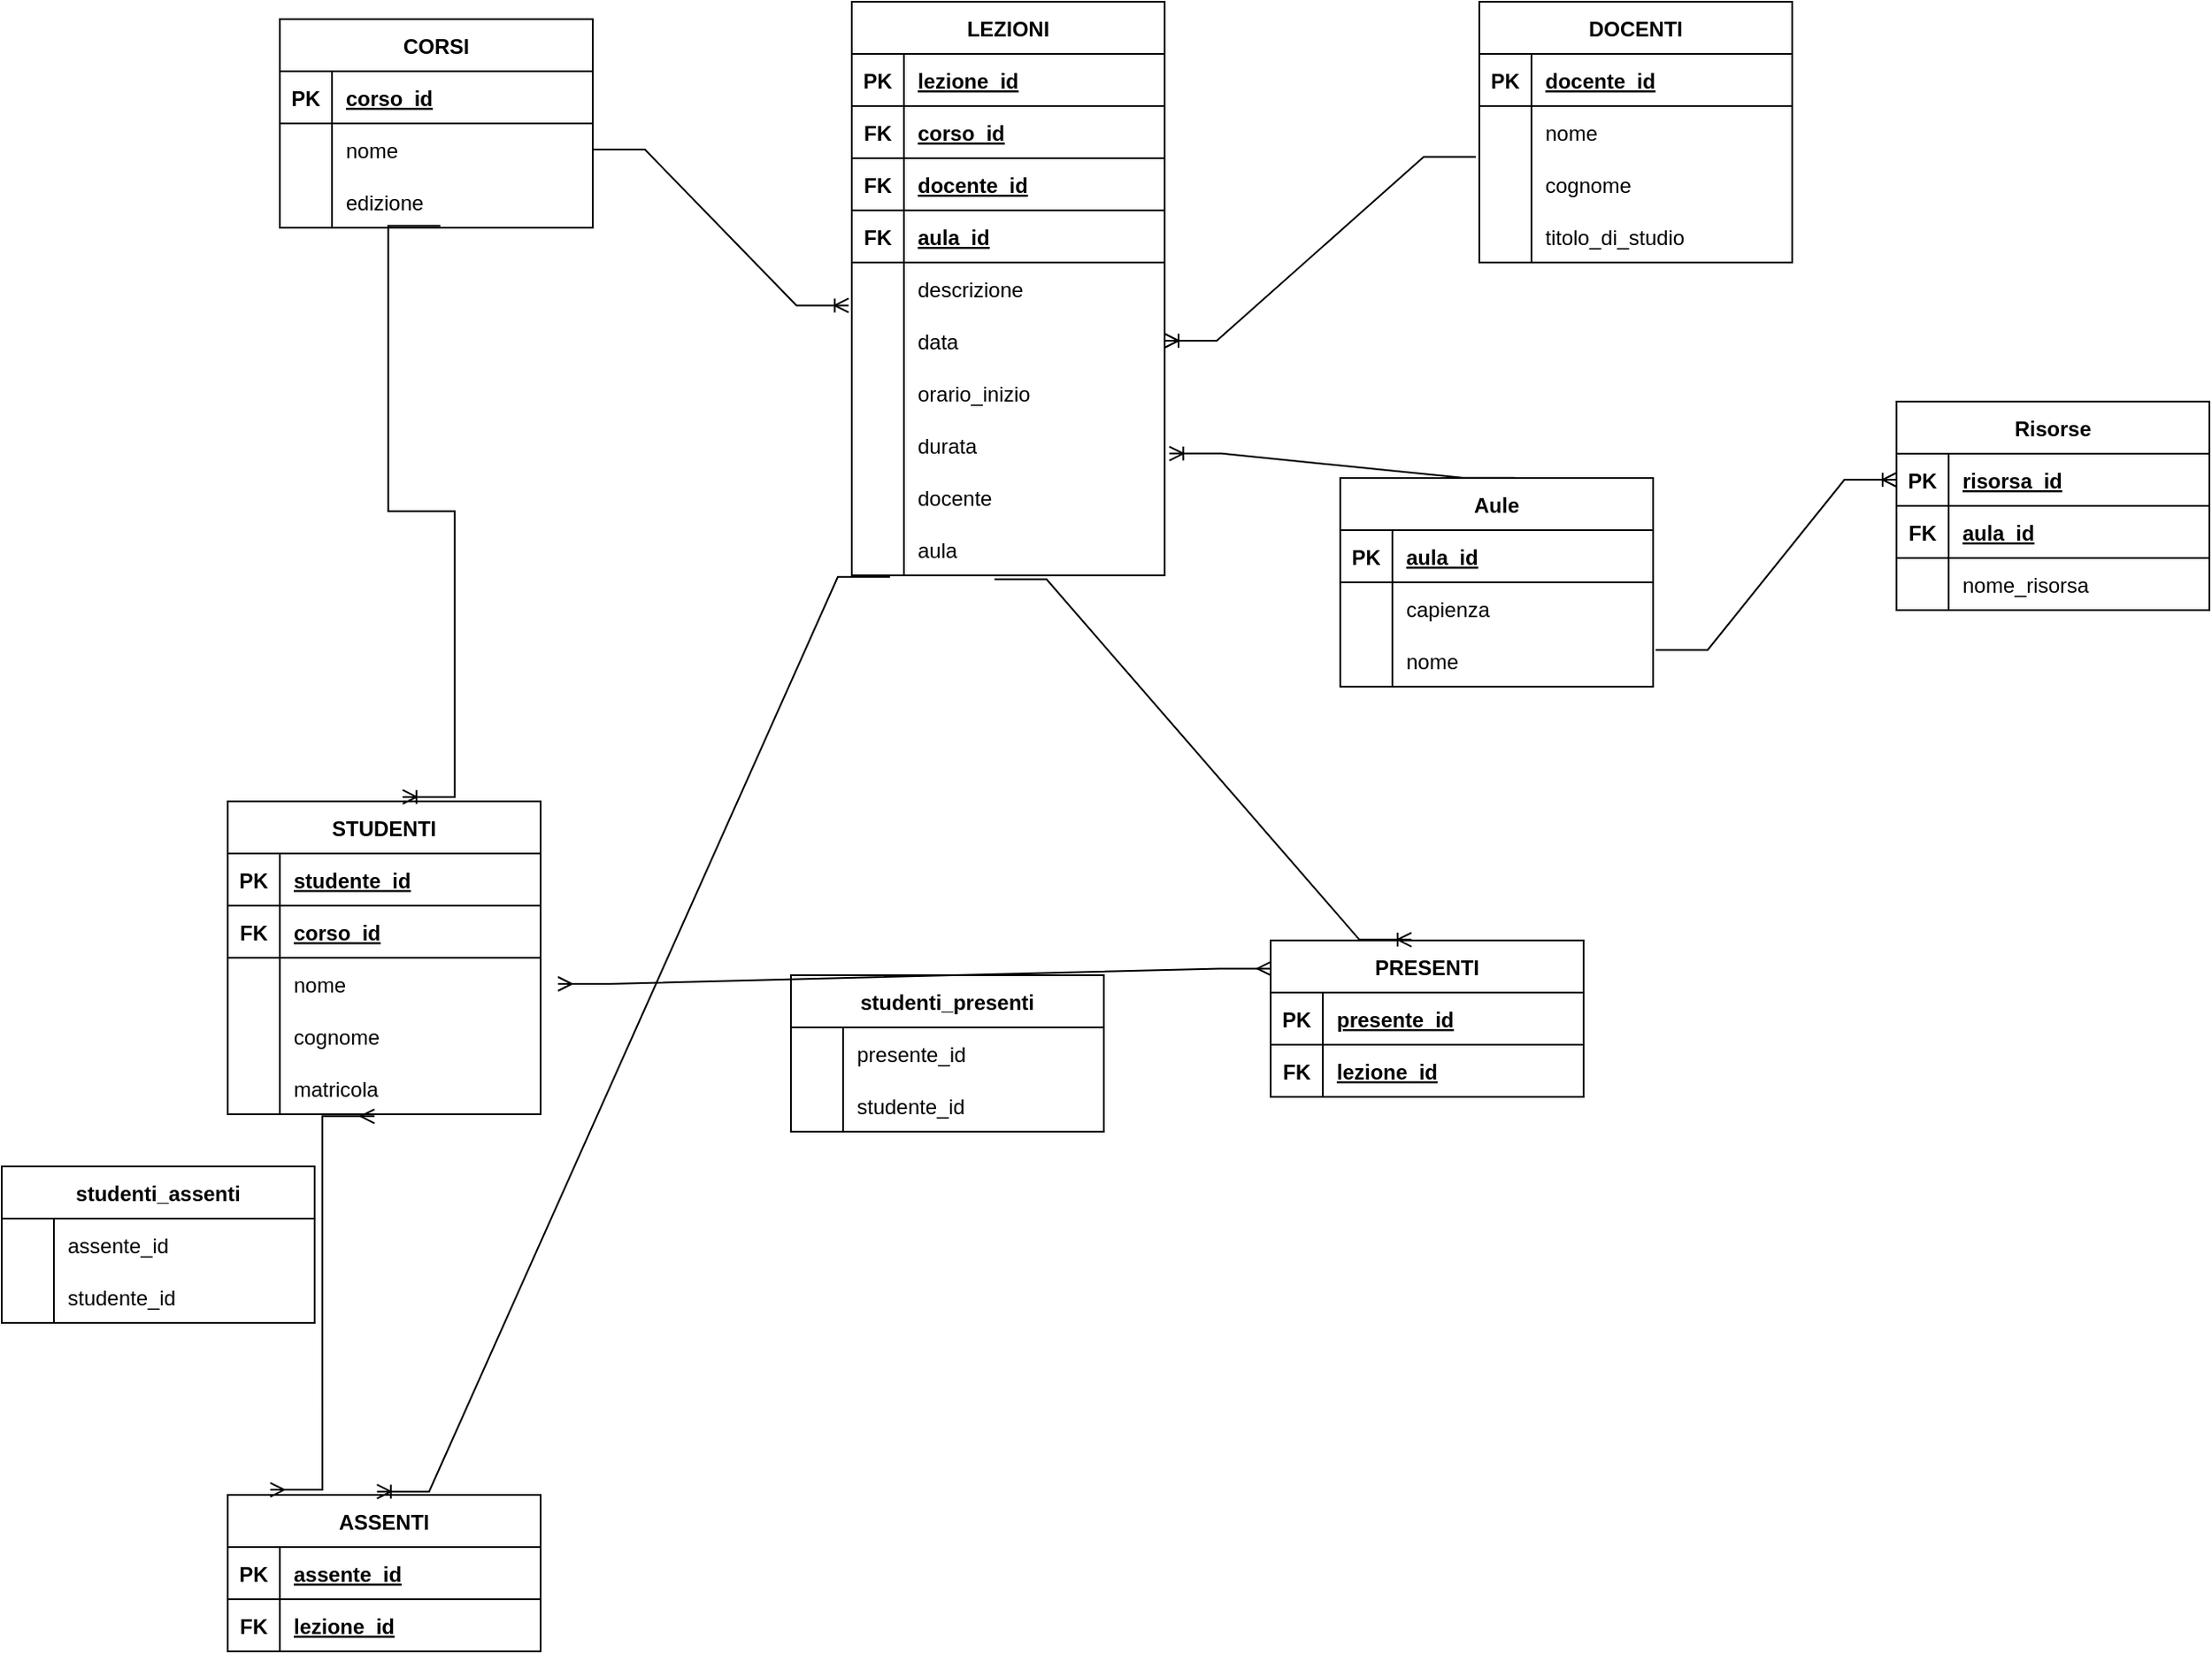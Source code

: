 <mxfile version="20.7.4" type="github">
  <diagram id="xWCImap14LmaZKpVN9xP" name="Pagina-1">
    <mxGraphModel dx="2555" dy="963" grid="1" gridSize="10" guides="1" tooltips="1" connect="1" arrows="1" fold="1" page="1" pageScale="1" pageWidth="827" pageHeight="1169" math="0" shadow="0">
      <root>
        <mxCell id="0" />
        <mxCell id="1" parent="0" />
        <mxCell id="nuRz1jKhI37v4hIPU_r4-1" value="CORSI" style="shape=table;startSize=30;container=1;collapsible=1;childLayout=tableLayout;fixedRows=1;rowLines=0;fontStyle=1;align=center;resizeLast=1;" vertex="1" parent="1">
          <mxGeometry x="30" y="320" width="180" height="120" as="geometry" />
        </mxCell>
        <mxCell id="nuRz1jKhI37v4hIPU_r4-2" value="" style="shape=tableRow;horizontal=0;startSize=0;swimlaneHead=0;swimlaneBody=0;fillColor=none;collapsible=0;dropTarget=0;points=[[0,0.5],[1,0.5]];portConstraint=eastwest;top=0;left=0;right=0;bottom=1;" vertex="1" parent="nuRz1jKhI37v4hIPU_r4-1">
          <mxGeometry y="30" width="180" height="30" as="geometry" />
        </mxCell>
        <mxCell id="nuRz1jKhI37v4hIPU_r4-3" value="PK" style="shape=partialRectangle;connectable=0;fillColor=none;top=0;left=0;bottom=0;right=0;fontStyle=1;overflow=hidden;" vertex="1" parent="nuRz1jKhI37v4hIPU_r4-2">
          <mxGeometry width="30" height="30" as="geometry">
            <mxRectangle width="30" height="30" as="alternateBounds" />
          </mxGeometry>
        </mxCell>
        <mxCell id="nuRz1jKhI37v4hIPU_r4-4" value="corso_id" style="shape=partialRectangle;connectable=0;fillColor=none;top=0;left=0;bottom=0;right=0;align=left;spacingLeft=6;fontStyle=5;overflow=hidden;" vertex="1" parent="nuRz1jKhI37v4hIPU_r4-2">
          <mxGeometry x="30" width="150" height="30" as="geometry">
            <mxRectangle width="150" height="30" as="alternateBounds" />
          </mxGeometry>
        </mxCell>
        <mxCell id="nuRz1jKhI37v4hIPU_r4-5" value="" style="shape=tableRow;horizontal=0;startSize=0;swimlaneHead=0;swimlaneBody=0;fillColor=none;collapsible=0;dropTarget=0;points=[[0,0.5],[1,0.5]];portConstraint=eastwest;top=0;left=0;right=0;bottom=0;" vertex="1" parent="nuRz1jKhI37v4hIPU_r4-1">
          <mxGeometry y="60" width="180" height="30" as="geometry" />
        </mxCell>
        <mxCell id="nuRz1jKhI37v4hIPU_r4-6" value="" style="shape=partialRectangle;connectable=0;fillColor=none;top=0;left=0;bottom=0;right=0;editable=1;overflow=hidden;" vertex="1" parent="nuRz1jKhI37v4hIPU_r4-5">
          <mxGeometry width="30" height="30" as="geometry">
            <mxRectangle width="30" height="30" as="alternateBounds" />
          </mxGeometry>
        </mxCell>
        <mxCell id="nuRz1jKhI37v4hIPU_r4-7" value="nome" style="shape=partialRectangle;connectable=0;fillColor=none;top=0;left=0;bottom=0;right=0;align=left;spacingLeft=6;overflow=hidden;" vertex="1" parent="nuRz1jKhI37v4hIPU_r4-5">
          <mxGeometry x="30" width="150" height="30" as="geometry">
            <mxRectangle width="150" height="30" as="alternateBounds" />
          </mxGeometry>
        </mxCell>
        <mxCell id="nuRz1jKhI37v4hIPU_r4-8" value="" style="shape=tableRow;horizontal=0;startSize=0;swimlaneHead=0;swimlaneBody=0;fillColor=none;collapsible=0;dropTarget=0;points=[[0,0.5],[1,0.5]];portConstraint=eastwest;top=0;left=0;right=0;bottom=0;" vertex="1" parent="nuRz1jKhI37v4hIPU_r4-1">
          <mxGeometry y="90" width="180" height="30" as="geometry" />
        </mxCell>
        <mxCell id="nuRz1jKhI37v4hIPU_r4-9" value="" style="shape=partialRectangle;connectable=0;fillColor=none;top=0;left=0;bottom=0;right=0;editable=1;overflow=hidden;" vertex="1" parent="nuRz1jKhI37v4hIPU_r4-8">
          <mxGeometry width="30" height="30" as="geometry">
            <mxRectangle width="30" height="30" as="alternateBounds" />
          </mxGeometry>
        </mxCell>
        <mxCell id="nuRz1jKhI37v4hIPU_r4-10" value="edizione" style="shape=partialRectangle;connectable=0;fillColor=none;top=0;left=0;bottom=0;right=0;align=left;spacingLeft=6;overflow=hidden;" vertex="1" parent="nuRz1jKhI37v4hIPU_r4-8">
          <mxGeometry x="30" width="150" height="30" as="geometry">
            <mxRectangle width="150" height="30" as="alternateBounds" />
          </mxGeometry>
        </mxCell>
        <mxCell id="nuRz1jKhI37v4hIPU_r4-14" value="LEZIONI" style="shape=table;startSize=30;container=1;collapsible=1;childLayout=tableLayout;fixedRows=1;rowLines=0;fontStyle=1;align=center;resizeLast=1;" vertex="1" parent="1">
          <mxGeometry x="359" y="310" width="180" height="330" as="geometry" />
        </mxCell>
        <mxCell id="nuRz1jKhI37v4hIPU_r4-15" value="" style="shape=tableRow;horizontal=0;startSize=0;swimlaneHead=0;swimlaneBody=0;fillColor=none;collapsible=0;dropTarget=0;points=[[0,0.5],[1,0.5]];portConstraint=eastwest;top=0;left=0;right=0;bottom=1;" vertex="1" parent="nuRz1jKhI37v4hIPU_r4-14">
          <mxGeometry y="30" width="180" height="30" as="geometry" />
        </mxCell>
        <mxCell id="nuRz1jKhI37v4hIPU_r4-16" value="PK" style="shape=partialRectangle;connectable=0;fillColor=none;top=0;left=0;bottom=0;right=0;fontStyle=1;overflow=hidden;" vertex="1" parent="nuRz1jKhI37v4hIPU_r4-15">
          <mxGeometry width="30" height="30" as="geometry">
            <mxRectangle width="30" height="30" as="alternateBounds" />
          </mxGeometry>
        </mxCell>
        <mxCell id="nuRz1jKhI37v4hIPU_r4-17" value="lezione_id" style="shape=partialRectangle;connectable=0;fillColor=none;top=0;left=0;bottom=0;right=0;align=left;spacingLeft=6;fontStyle=5;overflow=hidden;" vertex="1" parent="nuRz1jKhI37v4hIPU_r4-15">
          <mxGeometry x="30" width="150" height="30" as="geometry">
            <mxRectangle width="150" height="30" as="alternateBounds" />
          </mxGeometry>
        </mxCell>
        <mxCell id="nuRz1jKhI37v4hIPU_r4-50" value="" style="shape=tableRow;horizontal=0;startSize=0;swimlaneHead=0;swimlaneBody=0;fillColor=none;collapsible=0;dropTarget=0;points=[[0,0.5],[1,0.5]];portConstraint=eastwest;top=0;left=0;right=0;bottom=1;" vertex="1" parent="nuRz1jKhI37v4hIPU_r4-14">
          <mxGeometry y="60" width="180" height="30" as="geometry" />
        </mxCell>
        <mxCell id="nuRz1jKhI37v4hIPU_r4-51" value="FK" style="shape=partialRectangle;connectable=0;fillColor=none;top=0;left=0;bottom=0;right=0;fontStyle=1;overflow=hidden;" vertex="1" parent="nuRz1jKhI37v4hIPU_r4-50">
          <mxGeometry width="30" height="30" as="geometry">
            <mxRectangle width="30" height="30" as="alternateBounds" />
          </mxGeometry>
        </mxCell>
        <mxCell id="nuRz1jKhI37v4hIPU_r4-52" value="corso_id" style="shape=partialRectangle;connectable=0;fillColor=none;top=0;left=0;bottom=0;right=0;align=left;spacingLeft=6;fontStyle=5;overflow=hidden;" vertex="1" parent="nuRz1jKhI37v4hIPU_r4-50">
          <mxGeometry x="30" width="150" height="30" as="geometry">
            <mxRectangle width="150" height="30" as="alternateBounds" />
          </mxGeometry>
        </mxCell>
        <mxCell id="nuRz1jKhI37v4hIPU_r4-71" value="" style="shape=tableRow;horizontal=0;startSize=0;swimlaneHead=0;swimlaneBody=0;fillColor=none;collapsible=0;dropTarget=0;points=[[0,0.5],[1,0.5]];portConstraint=eastwest;top=0;left=0;right=0;bottom=1;" vertex="1" parent="nuRz1jKhI37v4hIPU_r4-14">
          <mxGeometry y="90" width="180" height="30" as="geometry" />
        </mxCell>
        <mxCell id="nuRz1jKhI37v4hIPU_r4-72" value="FK" style="shape=partialRectangle;connectable=0;fillColor=none;top=0;left=0;bottom=0;right=0;fontStyle=1;overflow=hidden;" vertex="1" parent="nuRz1jKhI37v4hIPU_r4-71">
          <mxGeometry width="30" height="30" as="geometry">
            <mxRectangle width="30" height="30" as="alternateBounds" />
          </mxGeometry>
        </mxCell>
        <mxCell id="nuRz1jKhI37v4hIPU_r4-73" value="docente_id" style="shape=partialRectangle;connectable=0;fillColor=none;top=0;left=0;bottom=0;right=0;align=left;spacingLeft=6;fontStyle=5;overflow=hidden;" vertex="1" parent="nuRz1jKhI37v4hIPU_r4-71">
          <mxGeometry x="30" width="150" height="30" as="geometry">
            <mxRectangle width="150" height="30" as="alternateBounds" />
          </mxGeometry>
        </mxCell>
        <mxCell id="nuRz1jKhI37v4hIPU_r4-104" value="" style="shape=tableRow;horizontal=0;startSize=0;swimlaneHead=0;swimlaneBody=0;fillColor=none;collapsible=0;dropTarget=0;points=[[0,0.5],[1,0.5]];portConstraint=eastwest;top=0;left=0;right=0;bottom=1;" vertex="1" parent="nuRz1jKhI37v4hIPU_r4-14">
          <mxGeometry y="120" width="180" height="30" as="geometry" />
        </mxCell>
        <mxCell id="nuRz1jKhI37v4hIPU_r4-105" value="FK" style="shape=partialRectangle;connectable=0;fillColor=none;top=0;left=0;bottom=0;right=0;fontStyle=1;overflow=hidden;" vertex="1" parent="nuRz1jKhI37v4hIPU_r4-104">
          <mxGeometry width="30" height="30" as="geometry">
            <mxRectangle width="30" height="30" as="alternateBounds" />
          </mxGeometry>
        </mxCell>
        <mxCell id="nuRz1jKhI37v4hIPU_r4-106" value="aula_id" style="shape=partialRectangle;connectable=0;fillColor=none;top=0;left=0;bottom=0;right=0;align=left;spacingLeft=6;fontStyle=5;overflow=hidden;" vertex="1" parent="nuRz1jKhI37v4hIPU_r4-104">
          <mxGeometry x="30" width="150" height="30" as="geometry">
            <mxRectangle width="150" height="30" as="alternateBounds" />
          </mxGeometry>
        </mxCell>
        <mxCell id="nuRz1jKhI37v4hIPU_r4-18" value="" style="shape=tableRow;horizontal=0;startSize=0;swimlaneHead=0;swimlaneBody=0;fillColor=none;collapsible=0;dropTarget=0;points=[[0,0.5],[1,0.5]];portConstraint=eastwest;top=0;left=0;right=0;bottom=0;" vertex="1" parent="nuRz1jKhI37v4hIPU_r4-14">
          <mxGeometry y="150" width="180" height="30" as="geometry" />
        </mxCell>
        <mxCell id="nuRz1jKhI37v4hIPU_r4-19" value="" style="shape=partialRectangle;connectable=0;fillColor=none;top=0;left=0;bottom=0;right=0;editable=1;overflow=hidden;" vertex="1" parent="nuRz1jKhI37v4hIPU_r4-18">
          <mxGeometry width="30" height="30" as="geometry">
            <mxRectangle width="30" height="30" as="alternateBounds" />
          </mxGeometry>
        </mxCell>
        <mxCell id="nuRz1jKhI37v4hIPU_r4-20" value="descrizione" style="shape=partialRectangle;connectable=0;fillColor=none;top=0;left=0;bottom=0;right=0;align=left;spacingLeft=6;overflow=hidden;" vertex="1" parent="nuRz1jKhI37v4hIPU_r4-18">
          <mxGeometry x="30" width="150" height="30" as="geometry">
            <mxRectangle width="150" height="30" as="alternateBounds" />
          </mxGeometry>
        </mxCell>
        <mxCell id="nuRz1jKhI37v4hIPU_r4-21" value="" style="shape=tableRow;horizontal=0;startSize=0;swimlaneHead=0;swimlaneBody=0;fillColor=none;collapsible=0;dropTarget=0;points=[[0,0.5],[1,0.5]];portConstraint=eastwest;top=0;left=0;right=0;bottom=0;" vertex="1" parent="nuRz1jKhI37v4hIPU_r4-14">
          <mxGeometry y="180" width="180" height="30" as="geometry" />
        </mxCell>
        <mxCell id="nuRz1jKhI37v4hIPU_r4-22" value="" style="shape=partialRectangle;connectable=0;fillColor=none;top=0;left=0;bottom=0;right=0;editable=1;overflow=hidden;" vertex="1" parent="nuRz1jKhI37v4hIPU_r4-21">
          <mxGeometry width="30" height="30" as="geometry">
            <mxRectangle width="30" height="30" as="alternateBounds" />
          </mxGeometry>
        </mxCell>
        <mxCell id="nuRz1jKhI37v4hIPU_r4-23" value="data" style="shape=partialRectangle;connectable=0;fillColor=none;top=0;left=0;bottom=0;right=0;align=left;spacingLeft=6;overflow=hidden;" vertex="1" parent="nuRz1jKhI37v4hIPU_r4-21">
          <mxGeometry x="30" width="150" height="30" as="geometry">
            <mxRectangle width="150" height="30" as="alternateBounds" />
          </mxGeometry>
        </mxCell>
        <mxCell id="nuRz1jKhI37v4hIPU_r4-24" value="" style="shape=tableRow;horizontal=0;startSize=0;swimlaneHead=0;swimlaneBody=0;fillColor=none;collapsible=0;dropTarget=0;points=[[0,0.5],[1,0.5]];portConstraint=eastwest;top=0;left=0;right=0;bottom=0;" vertex="1" parent="nuRz1jKhI37v4hIPU_r4-14">
          <mxGeometry y="210" width="180" height="30" as="geometry" />
        </mxCell>
        <mxCell id="nuRz1jKhI37v4hIPU_r4-25" value="" style="shape=partialRectangle;connectable=0;fillColor=none;top=0;left=0;bottom=0;right=0;editable=1;overflow=hidden;" vertex="1" parent="nuRz1jKhI37v4hIPU_r4-24">
          <mxGeometry width="30" height="30" as="geometry">
            <mxRectangle width="30" height="30" as="alternateBounds" />
          </mxGeometry>
        </mxCell>
        <mxCell id="nuRz1jKhI37v4hIPU_r4-26" value="orario_inizio" style="shape=partialRectangle;connectable=0;fillColor=none;top=0;left=0;bottom=0;right=0;align=left;spacingLeft=6;overflow=hidden;" vertex="1" parent="nuRz1jKhI37v4hIPU_r4-24">
          <mxGeometry x="30" width="150" height="30" as="geometry">
            <mxRectangle width="150" height="30" as="alternateBounds" />
          </mxGeometry>
        </mxCell>
        <mxCell id="nuRz1jKhI37v4hIPU_r4-27" value="" style="shape=tableRow;horizontal=0;startSize=0;swimlaneHead=0;swimlaneBody=0;fillColor=none;collapsible=0;dropTarget=0;points=[[0,0.5],[1,0.5]];portConstraint=eastwest;top=0;left=0;right=0;bottom=0;" vertex="1" parent="nuRz1jKhI37v4hIPU_r4-14">
          <mxGeometry y="240" width="180" height="30" as="geometry" />
        </mxCell>
        <mxCell id="nuRz1jKhI37v4hIPU_r4-28" value="" style="shape=partialRectangle;connectable=0;fillColor=none;top=0;left=0;bottom=0;right=0;editable=1;overflow=hidden;" vertex="1" parent="nuRz1jKhI37v4hIPU_r4-27">
          <mxGeometry width="30" height="30" as="geometry">
            <mxRectangle width="30" height="30" as="alternateBounds" />
          </mxGeometry>
        </mxCell>
        <mxCell id="nuRz1jKhI37v4hIPU_r4-29" value="durata" style="shape=partialRectangle;connectable=0;fillColor=none;top=0;left=0;bottom=0;right=0;align=left;spacingLeft=6;overflow=hidden;" vertex="1" parent="nuRz1jKhI37v4hIPU_r4-27">
          <mxGeometry x="30" width="150" height="30" as="geometry">
            <mxRectangle width="150" height="30" as="alternateBounds" />
          </mxGeometry>
        </mxCell>
        <mxCell id="nuRz1jKhI37v4hIPU_r4-30" value="" style="shape=tableRow;horizontal=0;startSize=0;swimlaneHead=0;swimlaneBody=0;fillColor=none;collapsible=0;dropTarget=0;points=[[0,0.5],[1,0.5]];portConstraint=eastwest;top=0;left=0;right=0;bottom=0;" vertex="1" parent="nuRz1jKhI37v4hIPU_r4-14">
          <mxGeometry y="270" width="180" height="30" as="geometry" />
        </mxCell>
        <mxCell id="nuRz1jKhI37v4hIPU_r4-31" value="" style="shape=partialRectangle;connectable=0;fillColor=none;top=0;left=0;bottom=0;right=0;editable=1;overflow=hidden;" vertex="1" parent="nuRz1jKhI37v4hIPU_r4-30">
          <mxGeometry width="30" height="30" as="geometry">
            <mxRectangle width="30" height="30" as="alternateBounds" />
          </mxGeometry>
        </mxCell>
        <mxCell id="nuRz1jKhI37v4hIPU_r4-32" value="docente " style="shape=partialRectangle;connectable=0;fillColor=none;top=0;left=0;bottom=0;right=0;align=left;spacingLeft=6;overflow=hidden;" vertex="1" parent="nuRz1jKhI37v4hIPU_r4-30">
          <mxGeometry x="30" width="150" height="30" as="geometry">
            <mxRectangle width="150" height="30" as="alternateBounds" />
          </mxGeometry>
        </mxCell>
        <mxCell id="nuRz1jKhI37v4hIPU_r4-33" value="" style="shape=tableRow;horizontal=0;startSize=0;swimlaneHead=0;swimlaneBody=0;fillColor=none;collapsible=0;dropTarget=0;points=[[0,0.5],[1,0.5]];portConstraint=eastwest;top=0;left=0;right=0;bottom=0;" vertex="1" parent="nuRz1jKhI37v4hIPU_r4-14">
          <mxGeometry y="300" width="180" height="30" as="geometry" />
        </mxCell>
        <mxCell id="nuRz1jKhI37v4hIPU_r4-34" value="" style="shape=partialRectangle;connectable=0;fillColor=none;top=0;left=0;bottom=0;right=0;editable=1;overflow=hidden;" vertex="1" parent="nuRz1jKhI37v4hIPU_r4-33">
          <mxGeometry width="30" height="30" as="geometry">
            <mxRectangle width="30" height="30" as="alternateBounds" />
          </mxGeometry>
        </mxCell>
        <mxCell id="nuRz1jKhI37v4hIPU_r4-35" value="aula" style="shape=partialRectangle;connectable=0;fillColor=none;top=0;left=0;bottom=0;right=0;align=left;spacingLeft=6;overflow=hidden;" vertex="1" parent="nuRz1jKhI37v4hIPU_r4-33">
          <mxGeometry x="30" width="150" height="30" as="geometry">
            <mxRectangle width="150" height="30" as="alternateBounds" />
          </mxGeometry>
        </mxCell>
        <mxCell id="nuRz1jKhI37v4hIPU_r4-36" value="" style="edgeStyle=entityRelationEdgeStyle;fontSize=12;html=1;endArrow=ERoneToMany;rounded=0;exitX=1;exitY=0.5;exitDx=0;exitDy=0;entryX=-0.01;entryY=0.824;entryDx=0;entryDy=0;entryPerimeter=0;" edge="1" parent="1" source="nuRz1jKhI37v4hIPU_r4-5" target="nuRz1jKhI37v4hIPU_r4-18">
          <mxGeometry width="100" height="100" relative="1" as="geometry">
            <mxPoint x="230" y="550" as="sourcePoint" />
            <mxPoint x="330" y="450" as="targetPoint" />
          </mxGeometry>
        </mxCell>
        <mxCell id="nuRz1jKhI37v4hIPU_r4-37" value="DOCENTI" style="shape=table;startSize=30;container=1;collapsible=1;childLayout=tableLayout;fixedRows=1;rowLines=0;fontStyle=1;align=center;resizeLast=1;" vertex="1" parent="1">
          <mxGeometry x="720" y="310" width="180" height="150" as="geometry" />
        </mxCell>
        <mxCell id="nuRz1jKhI37v4hIPU_r4-38" value="" style="shape=tableRow;horizontal=0;startSize=0;swimlaneHead=0;swimlaneBody=0;fillColor=none;collapsible=0;dropTarget=0;points=[[0,0.5],[1,0.5]];portConstraint=eastwest;top=0;left=0;right=0;bottom=1;" vertex="1" parent="nuRz1jKhI37v4hIPU_r4-37">
          <mxGeometry y="30" width="180" height="30" as="geometry" />
        </mxCell>
        <mxCell id="nuRz1jKhI37v4hIPU_r4-39" value="PK" style="shape=partialRectangle;connectable=0;fillColor=none;top=0;left=0;bottom=0;right=0;fontStyle=1;overflow=hidden;" vertex="1" parent="nuRz1jKhI37v4hIPU_r4-38">
          <mxGeometry width="30" height="30" as="geometry">
            <mxRectangle width="30" height="30" as="alternateBounds" />
          </mxGeometry>
        </mxCell>
        <mxCell id="nuRz1jKhI37v4hIPU_r4-40" value="docente_id" style="shape=partialRectangle;connectable=0;fillColor=none;top=0;left=0;bottom=0;right=0;align=left;spacingLeft=6;fontStyle=5;overflow=hidden;" vertex="1" parent="nuRz1jKhI37v4hIPU_r4-38">
          <mxGeometry x="30" width="150" height="30" as="geometry">
            <mxRectangle width="150" height="30" as="alternateBounds" />
          </mxGeometry>
        </mxCell>
        <mxCell id="nuRz1jKhI37v4hIPU_r4-41" value="" style="shape=tableRow;horizontal=0;startSize=0;swimlaneHead=0;swimlaneBody=0;fillColor=none;collapsible=0;dropTarget=0;points=[[0,0.5],[1,0.5]];portConstraint=eastwest;top=0;left=0;right=0;bottom=0;" vertex="1" parent="nuRz1jKhI37v4hIPU_r4-37">
          <mxGeometry y="60" width="180" height="30" as="geometry" />
        </mxCell>
        <mxCell id="nuRz1jKhI37v4hIPU_r4-42" value="" style="shape=partialRectangle;connectable=0;fillColor=none;top=0;left=0;bottom=0;right=0;editable=1;overflow=hidden;" vertex="1" parent="nuRz1jKhI37v4hIPU_r4-41">
          <mxGeometry width="30" height="30" as="geometry">
            <mxRectangle width="30" height="30" as="alternateBounds" />
          </mxGeometry>
        </mxCell>
        <mxCell id="nuRz1jKhI37v4hIPU_r4-43" value="nome" style="shape=partialRectangle;connectable=0;fillColor=none;top=0;left=0;bottom=0;right=0;align=left;spacingLeft=6;overflow=hidden;" vertex="1" parent="nuRz1jKhI37v4hIPU_r4-41">
          <mxGeometry x="30" width="150" height="30" as="geometry">
            <mxRectangle width="150" height="30" as="alternateBounds" />
          </mxGeometry>
        </mxCell>
        <mxCell id="nuRz1jKhI37v4hIPU_r4-44" value="" style="shape=tableRow;horizontal=0;startSize=0;swimlaneHead=0;swimlaneBody=0;fillColor=none;collapsible=0;dropTarget=0;points=[[0,0.5],[1,0.5]];portConstraint=eastwest;top=0;left=0;right=0;bottom=0;" vertex="1" parent="nuRz1jKhI37v4hIPU_r4-37">
          <mxGeometry y="90" width="180" height="30" as="geometry" />
        </mxCell>
        <mxCell id="nuRz1jKhI37v4hIPU_r4-45" value="" style="shape=partialRectangle;connectable=0;fillColor=none;top=0;left=0;bottom=0;right=0;editable=1;overflow=hidden;" vertex="1" parent="nuRz1jKhI37v4hIPU_r4-44">
          <mxGeometry width="30" height="30" as="geometry">
            <mxRectangle width="30" height="30" as="alternateBounds" />
          </mxGeometry>
        </mxCell>
        <mxCell id="nuRz1jKhI37v4hIPU_r4-46" value="cognome" style="shape=partialRectangle;connectable=0;fillColor=none;top=0;left=0;bottom=0;right=0;align=left;spacingLeft=6;overflow=hidden;" vertex="1" parent="nuRz1jKhI37v4hIPU_r4-44">
          <mxGeometry x="30" width="150" height="30" as="geometry">
            <mxRectangle width="150" height="30" as="alternateBounds" />
          </mxGeometry>
        </mxCell>
        <mxCell id="nuRz1jKhI37v4hIPU_r4-47" value="" style="shape=tableRow;horizontal=0;startSize=0;swimlaneHead=0;swimlaneBody=0;fillColor=none;collapsible=0;dropTarget=0;points=[[0,0.5],[1,0.5]];portConstraint=eastwest;top=0;left=0;right=0;bottom=0;" vertex="1" parent="nuRz1jKhI37v4hIPU_r4-37">
          <mxGeometry y="120" width="180" height="30" as="geometry" />
        </mxCell>
        <mxCell id="nuRz1jKhI37v4hIPU_r4-48" value="" style="shape=partialRectangle;connectable=0;fillColor=none;top=0;left=0;bottom=0;right=0;editable=1;overflow=hidden;" vertex="1" parent="nuRz1jKhI37v4hIPU_r4-47">
          <mxGeometry width="30" height="30" as="geometry">
            <mxRectangle width="30" height="30" as="alternateBounds" />
          </mxGeometry>
        </mxCell>
        <mxCell id="nuRz1jKhI37v4hIPU_r4-49" value="titolo_di_studio" style="shape=partialRectangle;connectable=0;fillColor=none;top=0;left=0;bottom=0;right=0;align=left;spacingLeft=6;overflow=hidden;" vertex="1" parent="nuRz1jKhI37v4hIPU_r4-47">
          <mxGeometry x="30" width="150" height="30" as="geometry">
            <mxRectangle width="150" height="30" as="alternateBounds" />
          </mxGeometry>
        </mxCell>
        <mxCell id="nuRz1jKhI37v4hIPU_r4-57" value="" style="edgeStyle=entityRelationEdgeStyle;fontSize=12;html=1;endArrow=ERoneToMany;rounded=0;exitX=-0.011;exitY=0.974;exitDx=0;exitDy=0;exitPerimeter=0;" edge="1" parent="1" source="nuRz1jKhI37v4hIPU_r4-41" target="nuRz1jKhI37v4hIPU_r4-21">
          <mxGeometry width="100" height="100" relative="1" as="geometry">
            <mxPoint x="690" y="580" as="sourcePoint" />
            <mxPoint x="670" y="390" as="targetPoint" />
          </mxGeometry>
        </mxCell>
        <mxCell id="nuRz1jKhI37v4hIPU_r4-58" value="Aule" style="shape=table;startSize=30;container=1;collapsible=1;childLayout=tableLayout;fixedRows=1;rowLines=0;fontStyle=1;align=center;resizeLast=1;" vertex="1" parent="1">
          <mxGeometry x="640" y="584" width="180" height="120" as="geometry" />
        </mxCell>
        <mxCell id="nuRz1jKhI37v4hIPU_r4-59" value="" style="shape=tableRow;horizontal=0;startSize=0;swimlaneHead=0;swimlaneBody=0;fillColor=none;collapsible=0;dropTarget=0;points=[[0,0.5],[1,0.5]];portConstraint=eastwest;top=0;left=0;right=0;bottom=1;" vertex="1" parent="nuRz1jKhI37v4hIPU_r4-58">
          <mxGeometry y="30" width="180" height="30" as="geometry" />
        </mxCell>
        <mxCell id="nuRz1jKhI37v4hIPU_r4-60" value="PK" style="shape=partialRectangle;connectable=0;fillColor=none;top=0;left=0;bottom=0;right=0;fontStyle=1;overflow=hidden;" vertex="1" parent="nuRz1jKhI37v4hIPU_r4-59">
          <mxGeometry width="30" height="30" as="geometry">
            <mxRectangle width="30" height="30" as="alternateBounds" />
          </mxGeometry>
        </mxCell>
        <mxCell id="nuRz1jKhI37v4hIPU_r4-61" value="aula_id" style="shape=partialRectangle;connectable=0;fillColor=none;top=0;left=0;bottom=0;right=0;align=left;spacingLeft=6;fontStyle=5;overflow=hidden;" vertex="1" parent="nuRz1jKhI37v4hIPU_r4-59">
          <mxGeometry x="30" width="150" height="30" as="geometry">
            <mxRectangle width="150" height="30" as="alternateBounds" />
          </mxGeometry>
        </mxCell>
        <mxCell id="nuRz1jKhI37v4hIPU_r4-62" value="" style="shape=tableRow;horizontal=0;startSize=0;swimlaneHead=0;swimlaneBody=0;fillColor=none;collapsible=0;dropTarget=0;points=[[0,0.5],[1,0.5]];portConstraint=eastwest;top=0;left=0;right=0;bottom=0;" vertex="1" parent="nuRz1jKhI37v4hIPU_r4-58">
          <mxGeometry y="60" width="180" height="30" as="geometry" />
        </mxCell>
        <mxCell id="nuRz1jKhI37v4hIPU_r4-63" value="" style="shape=partialRectangle;connectable=0;fillColor=none;top=0;left=0;bottom=0;right=0;editable=1;overflow=hidden;" vertex="1" parent="nuRz1jKhI37v4hIPU_r4-62">
          <mxGeometry width="30" height="30" as="geometry">
            <mxRectangle width="30" height="30" as="alternateBounds" />
          </mxGeometry>
        </mxCell>
        <mxCell id="nuRz1jKhI37v4hIPU_r4-64" value="capienza" style="shape=partialRectangle;connectable=0;fillColor=none;top=0;left=0;bottom=0;right=0;align=left;spacingLeft=6;overflow=hidden;" vertex="1" parent="nuRz1jKhI37v4hIPU_r4-62">
          <mxGeometry x="30" width="150" height="30" as="geometry">
            <mxRectangle width="150" height="30" as="alternateBounds" />
          </mxGeometry>
        </mxCell>
        <mxCell id="nuRz1jKhI37v4hIPU_r4-65" value="" style="shape=tableRow;horizontal=0;startSize=0;swimlaneHead=0;swimlaneBody=0;fillColor=none;collapsible=0;dropTarget=0;points=[[0,0.5],[1,0.5]];portConstraint=eastwest;top=0;left=0;right=0;bottom=0;" vertex="1" parent="nuRz1jKhI37v4hIPU_r4-58">
          <mxGeometry y="90" width="180" height="30" as="geometry" />
        </mxCell>
        <mxCell id="nuRz1jKhI37v4hIPU_r4-66" value="" style="shape=partialRectangle;connectable=0;fillColor=none;top=0;left=0;bottom=0;right=0;editable=1;overflow=hidden;" vertex="1" parent="nuRz1jKhI37v4hIPU_r4-65">
          <mxGeometry width="30" height="30" as="geometry">
            <mxRectangle width="30" height="30" as="alternateBounds" />
          </mxGeometry>
        </mxCell>
        <mxCell id="nuRz1jKhI37v4hIPU_r4-67" value="nome" style="shape=partialRectangle;connectable=0;fillColor=none;top=0;left=0;bottom=0;right=0;align=left;spacingLeft=6;overflow=hidden;" vertex="1" parent="nuRz1jKhI37v4hIPU_r4-65">
          <mxGeometry x="30" width="150" height="30" as="geometry">
            <mxRectangle width="150" height="30" as="alternateBounds" />
          </mxGeometry>
        </mxCell>
        <mxCell id="nuRz1jKhI37v4hIPU_r4-74" value="Risorse" style="shape=table;startSize=30;container=1;collapsible=1;childLayout=tableLayout;fixedRows=1;rowLines=0;fontStyle=1;align=center;resizeLast=1;" vertex="1" parent="1">
          <mxGeometry x="960" y="540" width="180" height="120" as="geometry" />
        </mxCell>
        <mxCell id="nuRz1jKhI37v4hIPU_r4-75" value="" style="shape=tableRow;horizontal=0;startSize=0;swimlaneHead=0;swimlaneBody=0;fillColor=none;collapsible=0;dropTarget=0;points=[[0,0.5],[1,0.5]];portConstraint=eastwest;top=0;left=0;right=0;bottom=1;" vertex="1" parent="nuRz1jKhI37v4hIPU_r4-74">
          <mxGeometry y="30" width="180" height="30" as="geometry" />
        </mxCell>
        <mxCell id="nuRz1jKhI37v4hIPU_r4-76" value="PK" style="shape=partialRectangle;connectable=0;fillColor=none;top=0;left=0;bottom=0;right=0;fontStyle=1;overflow=hidden;" vertex="1" parent="nuRz1jKhI37v4hIPU_r4-75">
          <mxGeometry width="30" height="30" as="geometry">
            <mxRectangle width="30" height="30" as="alternateBounds" />
          </mxGeometry>
        </mxCell>
        <mxCell id="nuRz1jKhI37v4hIPU_r4-77" value="risorsa_id" style="shape=partialRectangle;connectable=0;fillColor=none;top=0;left=0;bottom=0;right=0;align=left;spacingLeft=6;fontStyle=5;overflow=hidden;" vertex="1" parent="nuRz1jKhI37v4hIPU_r4-75">
          <mxGeometry x="30" width="150" height="30" as="geometry">
            <mxRectangle width="150" height="30" as="alternateBounds" />
          </mxGeometry>
        </mxCell>
        <mxCell id="nuRz1jKhI37v4hIPU_r4-107" value="" style="shape=tableRow;horizontal=0;startSize=0;swimlaneHead=0;swimlaneBody=0;fillColor=none;collapsible=0;dropTarget=0;points=[[0,0.5],[1,0.5]];portConstraint=eastwest;top=0;left=0;right=0;bottom=1;" vertex="1" parent="nuRz1jKhI37v4hIPU_r4-74">
          <mxGeometry y="60" width="180" height="30" as="geometry" />
        </mxCell>
        <mxCell id="nuRz1jKhI37v4hIPU_r4-108" value="FK" style="shape=partialRectangle;connectable=0;fillColor=none;top=0;left=0;bottom=0;right=0;fontStyle=1;overflow=hidden;" vertex="1" parent="nuRz1jKhI37v4hIPU_r4-107">
          <mxGeometry width="30" height="30" as="geometry">
            <mxRectangle width="30" height="30" as="alternateBounds" />
          </mxGeometry>
        </mxCell>
        <mxCell id="nuRz1jKhI37v4hIPU_r4-109" value="aula_id" style="shape=partialRectangle;connectable=0;fillColor=none;top=0;left=0;bottom=0;right=0;align=left;spacingLeft=6;fontStyle=5;overflow=hidden;" vertex="1" parent="nuRz1jKhI37v4hIPU_r4-107">
          <mxGeometry x="30" width="150" height="30" as="geometry">
            <mxRectangle width="150" height="30" as="alternateBounds" />
          </mxGeometry>
        </mxCell>
        <mxCell id="nuRz1jKhI37v4hIPU_r4-78" value="" style="shape=tableRow;horizontal=0;startSize=0;swimlaneHead=0;swimlaneBody=0;fillColor=none;collapsible=0;dropTarget=0;points=[[0,0.5],[1,0.5]];portConstraint=eastwest;top=0;left=0;right=0;bottom=0;" vertex="1" parent="nuRz1jKhI37v4hIPU_r4-74">
          <mxGeometry y="90" width="180" height="30" as="geometry" />
        </mxCell>
        <mxCell id="nuRz1jKhI37v4hIPU_r4-79" value="" style="shape=partialRectangle;connectable=0;fillColor=none;top=0;left=0;bottom=0;right=0;editable=1;overflow=hidden;" vertex="1" parent="nuRz1jKhI37v4hIPU_r4-78">
          <mxGeometry width="30" height="30" as="geometry">
            <mxRectangle width="30" height="30" as="alternateBounds" />
          </mxGeometry>
        </mxCell>
        <mxCell id="nuRz1jKhI37v4hIPU_r4-80" value="nome_risorsa" style="shape=partialRectangle;connectable=0;fillColor=none;top=0;left=0;bottom=0;right=0;align=left;spacingLeft=6;overflow=hidden;" vertex="1" parent="nuRz1jKhI37v4hIPU_r4-78">
          <mxGeometry x="30" width="150" height="30" as="geometry">
            <mxRectangle width="150" height="30" as="alternateBounds" />
          </mxGeometry>
        </mxCell>
        <mxCell id="nuRz1jKhI37v4hIPU_r4-88" value="" style="edgeStyle=entityRelationEdgeStyle;fontSize=12;html=1;endArrow=ERoneToMany;rounded=0;exitX=0.559;exitY=-0.001;exitDx=0;exitDy=0;exitPerimeter=0;entryX=1.015;entryY=0.663;entryDx=0;entryDy=0;entryPerimeter=0;" edge="1" parent="1" source="nuRz1jKhI37v4hIPU_r4-58" target="nuRz1jKhI37v4hIPU_r4-27">
          <mxGeometry width="100" height="100" relative="1" as="geometry">
            <mxPoint x="464" y="754.0" as="sourcePoint" />
            <mxPoint x="449.72" y="672.67" as="targetPoint" />
          </mxGeometry>
        </mxCell>
        <mxCell id="nuRz1jKhI37v4hIPU_r4-90" value="" style="edgeStyle=entityRelationEdgeStyle;fontSize=12;html=1;endArrow=ERoneToMany;rounded=0;entryX=0;entryY=0.5;entryDx=0;entryDy=0;exitX=1.008;exitY=0.295;exitDx=0;exitDy=0;exitPerimeter=0;" edge="1" parent="1" source="nuRz1jKhI37v4hIPU_r4-65" target="nuRz1jKhI37v4hIPU_r4-75">
          <mxGeometry width="100" height="100" relative="1" as="geometry">
            <mxPoint x="800" y="530" as="sourcePoint" />
            <mxPoint x="940" y="530" as="targetPoint" />
          </mxGeometry>
        </mxCell>
        <mxCell id="nuRz1jKhI37v4hIPU_r4-91" value="STUDENTI" style="shape=table;startSize=30;container=1;collapsible=1;childLayout=tableLayout;fixedRows=1;rowLines=0;fontStyle=1;align=center;resizeLast=1;" vertex="1" parent="1">
          <mxGeometry y="770" width="180" height="180" as="geometry" />
        </mxCell>
        <mxCell id="nuRz1jKhI37v4hIPU_r4-92" value="" style="shape=tableRow;horizontal=0;startSize=0;swimlaneHead=0;swimlaneBody=0;fillColor=none;collapsible=0;dropTarget=0;points=[[0,0.5],[1,0.5]];portConstraint=eastwest;top=0;left=0;right=0;bottom=1;" vertex="1" parent="nuRz1jKhI37v4hIPU_r4-91">
          <mxGeometry y="30" width="180" height="30" as="geometry" />
        </mxCell>
        <mxCell id="nuRz1jKhI37v4hIPU_r4-93" value="PK" style="shape=partialRectangle;connectable=0;fillColor=none;top=0;left=0;bottom=0;right=0;fontStyle=1;overflow=hidden;" vertex="1" parent="nuRz1jKhI37v4hIPU_r4-92">
          <mxGeometry width="30" height="30" as="geometry">
            <mxRectangle width="30" height="30" as="alternateBounds" />
          </mxGeometry>
        </mxCell>
        <mxCell id="nuRz1jKhI37v4hIPU_r4-94" value="studente_id" style="shape=partialRectangle;connectable=0;fillColor=none;top=0;left=0;bottom=0;right=0;align=left;spacingLeft=6;fontStyle=5;overflow=hidden;" vertex="1" parent="nuRz1jKhI37v4hIPU_r4-92">
          <mxGeometry x="30" width="150" height="30" as="geometry">
            <mxRectangle width="150" height="30" as="alternateBounds" />
          </mxGeometry>
        </mxCell>
        <mxCell id="nuRz1jKhI37v4hIPU_r4-112" value="" style="shape=tableRow;horizontal=0;startSize=0;swimlaneHead=0;swimlaneBody=0;fillColor=none;collapsible=0;dropTarget=0;points=[[0,0.5],[1,0.5]];portConstraint=eastwest;top=0;left=0;right=0;bottom=1;" vertex="1" parent="nuRz1jKhI37v4hIPU_r4-91">
          <mxGeometry y="60" width="180" height="30" as="geometry" />
        </mxCell>
        <mxCell id="nuRz1jKhI37v4hIPU_r4-113" value="FK" style="shape=partialRectangle;connectable=0;fillColor=none;top=0;left=0;bottom=0;right=0;fontStyle=1;overflow=hidden;" vertex="1" parent="nuRz1jKhI37v4hIPU_r4-112">
          <mxGeometry width="30" height="30" as="geometry">
            <mxRectangle width="30" height="30" as="alternateBounds" />
          </mxGeometry>
        </mxCell>
        <mxCell id="nuRz1jKhI37v4hIPU_r4-114" value="corso_id" style="shape=partialRectangle;connectable=0;fillColor=none;top=0;left=0;bottom=0;right=0;align=left;spacingLeft=6;fontStyle=5;overflow=hidden;" vertex="1" parent="nuRz1jKhI37v4hIPU_r4-112">
          <mxGeometry x="30" width="150" height="30" as="geometry">
            <mxRectangle width="150" height="30" as="alternateBounds" />
          </mxGeometry>
        </mxCell>
        <mxCell id="nuRz1jKhI37v4hIPU_r4-95" value="" style="shape=tableRow;horizontal=0;startSize=0;swimlaneHead=0;swimlaneBody=0;fillColor=none;collapsible=0;dropTarget=0;points=[[0,0.5],[1,0.5]];portConstraint=eastwest;top=0;left=0;right=0;bottom=0;" vertex="1" parent="nuRz1jKhI37v4hIPU_r4-91">
          <mxGeometry y="90" width="180" height="30" as="geometry" />
        </mxCell>
        <mxCell id="nuRz1jKhI37v4hIPU_r4-96" value="" style="shape=partialRectangle;connectable=0;fillColor=none;top=0;left=0;bottom=0;right=0;editable=1;overflow=hidden;" vertex="1" parent="nuRz1jKhI37v4hIPU_r4-95">
          <mxGeometry width="30" height="30" as="geometry">
            <mxRectangle width="30" height="30" as="alternateBounds" />
          </mxGeometry>
        </mxCell>
        <mxCell id="nuRz1jKhI37v4hIPU_r4-97" value="nome" style="shape=partialRectangle;connectable=0;fillColor=none;top=0;left=0;bottom=0;right=0;align=left;spacingLeft=6;overflow=hidden;" vertex="1" parent="nuRz1jKhI37v4hIPU_r4-95">
          <mxGeometry x="30" width="150" height="30" as="geometry">
            <mxRectangle width="150" height="30" as="alternateBounds" />
          </mxGeometry>
        </mxCell>
        <mxCell id="nuRz1jKhI37v4hIPU_r4-98" value="" style="shape=tableRow;horizontal=0;startSize=0;swimlaneHead=0;swimlaneBody=0;fillColor=none;collapsible=0;dropTarget=0;points=[[0,0.5],[1,0.5]];portConstraint=eastwest;top=0;left=0;right=0;bottom=0;" vertex="1" parent="nuRz1jKhI37v4hIPU_r4-91">
          <mxGeometry y="120" width="180" height="30" as="geometry" />
        </mxCell>
        <mxCell id="nuRz1jKhI37v4hIPU_r4-99" value="" style="shape=partialRectangle;connectable=0;fillColor=none;top=0;left=0;bottom=0;right=0;editable=1;overflow=hidden;" vertex="1" parent="nuRz1jKhI37v4hIPU_r4-98">
          <mxGeometry width="30" height="30" as="geometry">
            <mxRectangle width="30" height="30" as="alternateBounds" />
          </mxGeometry>
        </mxCell>
        <mxCell id="nuRz1jKhI37v4hIPU_r4-100" value="cognome" style="shape=partialRectangle;connectable=0;fillColor=none;top=0;left=0;bottom=0;right=0;align=left;spacingLeft=6;overflow=hidden;" vertex="1" parent="nuRz1jKhI37v4hIPU_r4-98">
          <mxGeometry x="30" width="150" height="30" as="geometry">
            <mxRectangle width="150" height="30" as="alternateBounds" />
          </mxGeometry>
        </mxCell>
        <mxCell id="nuRz1jKhI37v4hIPU_r4-101" value="" style="shape=tableRow;horizontal=0;startSize=0;swimlaneHead=0;swimlaneBody=0;fillColor=none;collapsible=0;dropTarget=0;points=[[0,0.5],[1,0.5]];portConstraint=eastwest;top=0;left=0;right=0;bottom=0;" vertex="1" parent="nuRz1jKhI37v4hIPU_r4-91">
          <mxGeometry y="150" width="180" height="30" as="geometry" />
        </mxCell>
        <mxCell id="nuRz1jKhI37v4hIPU_r4-102" value="" style="shape=partialRectangle;connectable=0;fillColor=none;top=0;left=0;bottom=0;right=0;editable=1;overflow=hidden;" vertex="1" parent="nuRz1jKhI37v4hIPU_r4-101">
          <mxGeometry width="30" height="30" as="geometry">
            <mxRectangle width="30" height="30" as="alternateBounds" />
          </mxGeometry>
        </mxCell>
        <mxCell id="nuRz1jKhI37v4hIPU_r4-103" value="matricola" style="shape=partialRectangle;connectable=0;fillColor=none;top=0;left=0;bottom=0;right=0;align=left;spacingLeft=6;overflow=hidden;" vertex="1" parent="nuRz1jKhI37v4hIPU_r4-101">
          <mxGeometry x="30" width="150" height="30" as="geometry">
            <mxRectangle width="150" height="30" as="alternateBounds" />
          </mxGeometry>
        </mxCell>
        <mxCell id="nuRz1jKhI37v4hIPU_r4-111" value="" style="edgeStyle=entityRelationEdgeStyle;fontSize=12;html=1;endArrow=ERoneToMany;rounded=0;entryX=0.559;entryY=-0.014;entryDx=0;entryDy=0;entryPerimeter=0;exitX=0.513;exitY=0.962;exitDx=0;exitDy=0;exitPerimeter=0;" edge="1" parent="1" source="nuRz1jKhI37v4hIPU_r4-8" target="nuRz1jKhI37v4hIPU_r4-91">
          <mxGeometry x="0.838" y="-70" width="100" height="100" relative="1" as="geometry">
            <mxPoint x="-120" y="620" as="sourcePoint" />
            <mxPoint x="250" y="620" as="targetPoint" />
            <mxPoint as="offset" />
          </mxGeometry>
        </mxCell>
        <mxCell id="nuRz1jKhI37v4hIPU_r4-118" value="PRESENTI" style="shape=table;startSize=30;container=1;collapsible=1;childLayout=tableLayout;fixedRows=1;rowLines=0;fontStyle=1;align=center;resizeLast=1;" vertex="1" parent="1">
          <mxGeometry x="600" y="850" width="180" height="90" as="geometry" />
        </mxCell>
        <mxCell id="nuRz1jKhI37v4hIPU_r4-119" value="" style="shape=tableRow;horizontal=0;startSize=0;swimlaneHead=0;swimlaneBody=0;fillColor=none;collapsible=0;dropTarget=0;points=[[0,0.5],[1,0.5]];portConstraint=eastwest;top=0;left=0;right=0;bottom=1;" vertex="1" parent="nuRz1jKhI37v4hIPU_r4-118">
          <mxGeometry y="30" width="180" height="30" as="geometry" />
        </mxCell>
        <mxCell id="nuRz1jKhI37v4hIPU_r4-120" value="PK" style="shape=partialRectangle;connectable=0;fillColor=none;top=0;left=0;bottom=0;right=0;fontStyle=1;overflow=hidden;" vertex="1" parent="nuRz1jKhI37v4hIPU_r4-119">
          <mxGeometry width="30" height="30" as="geometry">
            <mxRectangle width="30" height="30" as="alternateBounds" />
          </mxGeometry>
        </mxCell>
        <mxCell id="nuRz1jKhI37v4hIPU_r4-121" value="presente_id" style="shape=partialRectangle;connectable=0;fillColor=none;top=0;left=0;bottom=0;right=0;align=left;spacingLeft=6;fontStyle=5;overflow=hidden;" vertex="1" parent="nuRz1jKhI37v4hIPU_r4-119">
          <mxGeometry x="30" width="150" height="30" as="geometry">
            <mxRectangle width="150" height="30" as="alternateBounds" />
          </mxGeometry>
        </mxCell>
        <mxCell id="nuRz1jKhI37v4hIPU_r4-132" value="" style="shape=tableRow;horizontal=0;startSize=0;swimlaneHead=0;swimlaneBody=0;fillColor=none;collapsible=0;dropTarget=0;points=[[0,0.5],[1,0.5]];portConstraint=eastwest;top=0;left=0;right=0;bottom=1;" vertex="1" parent="nuRz1jKhI37v4hIPU_r4-118">
          <mxGeometry y="60" width="180" height="30" as="geometry" />
        </mxCell>
        <mxCell id="nuRz1jKhI37v4hIPU_r4-133" value="FK" style="shape=partialRectangle;connectable=0;fillColor=none;top=0;left=0;bottom=0;right=0;fontStyle=1;overflow=hidden;" vertex="1" parent="nuRz1jKhI37v4hIPU_r4-132">
          <mxGeometry width="30" height="30" as="geometry">
            <mxRectangle width="30" height="30" as="alternateBounds" />
          </mxGeometry>
        </mxCell>
        <mxCell id="nuRz1jKhI37v4hIPU_r4-134" value="lezione_id" style="shape=partialRectangle;connectable=0;fillColor=none;top=0;left=0;bottom=0;right=0;align=left;spacingLeft=6;fontStyle=5;overflow=hidden;" vertex="1" parent="nuRz1jKhI37v4hIPU_r4-132">
          <mxGeometry x="30" width="150" height="30" as="geometry">
            <mxRectangle width="150" height="30" as="alternateBounds" />
          </mxGeometry>
        </mxCell>
        <mxCell id="nuRz1jKhI37v4hIPU_r4-131" value="" style="edgeStyle=entityRelationEdgeStyle;fontSize=12;html=1;endArrow=ERoneToMany;rounded=0;exitX=0.456;exitY=1.077;exitDx=0;exitDy=0;exitPerimeter=0;entryX=0.45;entryY=-0.005;entryDx=0;entryDy=0;entryPerimeter=0;" edge="1" parent="1" source="nuRz1jKhI37v4hIPU_r4-33" target="nuRz1jKhI37v4hIPU_r4-118">
          <mxGeometry width="100" height="100" relative="1" as="geometry">
            <mxPoint x="599" y="610" as="sourcePoint" />
            <mxPoint x="480" y="740" as="targetPoint" />
          </mxGeometry>
        </mxCell>
        <mxCell id="nuRz1jKhI37v4hIPU_r4-158" value="ASSENTI" style="shape=table;startSize=30;container=1;collapsible=1;childLayout=tableLayout;fixedRows=1;rowLines=0;fontStyle=1;align=center;resizeLast=1;" vertex="1" parent="1">
          <mxGeometry y="1169" width="180" height="90" as="geometry" />
        </mxCell>
        <mxCell id="nuRz1jKhI37v4hIPU_r4-159" value="" style="shape=tableRow;horizontal=0;startSize=0;swimlaneHead=0;swimlaneBody=0;fillColor=none;collapsible=0;dropTarget=0;points=[[0,0.5],[1,0.5]];portConstraint=eastwest;top=0;left=0;right=0;bottom=1;" vertex="1" parent="nuRz1jKhI37v4hIPU_r4-158">
          <mxGeometry y="30" width="180" height="30" as="geometry" />
        </mxCell>
        <mxCell id="nuRz1jKhI37v4hIPU_r4-160" value="PK" style="shape=partialRectangle;connectable=0;fillColor=none;top=0;left=0;bottom=0;right=0;fontStyle=1;overflow=hidden;" vertex="1" parent="nuRz1jKhI37v4hIPU_r4-159">
          <mxGeometry width="30" height="30" as="geometry">
            <mxRectangle width="30" height="30" as="alternateBounds" />
          </mxGeometry>
        </mxCell>
        <mxCell id="nuRz1jKhI37v4hIPU_r4-161" value="assente_id" style="shape=partialRectangle;connectable=0;fillColor=none;top=0;left=0;bottom=0;right=0;align=left;spacingLeft=6;fontStyle=5;overflow=hidden;" vertex="1" parent="nuRz1jKhI37v4hIPU_r4-159">
          <mxGeometry x="30" width="150" height="30" as="geometry">
            <mxRectangle width="150" height="30" as="alternateBounds" />
          </mxGeometry>
        </mxCell>
        <mxCell id="nuRz1jKhI37v4hIPU_r4-162" value="" style="shape=tableRow;horizontal=0;startSize=0;swimlaneHead=0;swimlaneBody=0;fillColor=none;collapsible=0;dropTarget=0;points=[[0,0.5],[1,0.5]];portConstraint=eastwest;top=0;left=0;right=0;bottom=1;" vertex="1" parent="nuRz1jKhI37v4hIPU_r4-158">
          <mxGeometry y="60" width="180" height="30" as="geometry" />
        </mxCell>
        <mxCell id="nuRz1jKhI37v4hIPU_r4-163" value="FK" style="shape=partialRectangle;connectable=0;fillColor=none;top=0;left=0;bottom=0;right=0;fontStyle=1;overflow=hidden;" vertex="1" parent="nuRz1jKhI37v4hIPU_r4-162">
          <mxGeometry width="30" height="30" as="geometry">
            <mxRectangle width="30" height="30" as="alternateBounds" />
          </mxGeometry>
        </mxCell>
        <mxCell id="nuRz1jKhI37v4hIPU_r4-164" value="lezione_id" style="shape=partialRectangle;connectable=0;fillColor=none;top=0;left=0;bottom=0;right=0;align=left;spacingLeft=6;fontStyle=5;overflow=hidden;" vertex="1" parent="nuRz1jKhI37v4hIPU_r4-162">
          <mxGeometry x="30" width="150" height="30" as="geometry">
            <mxRectangle width="150" height="30" as="alternateBounds" />
          </mxGeometry>
        </mxCell>
        <mxCell id="nuRz1jKhI37v4hIPU_r4-168" value="" style="edgeStyle=entityRelationEdgeStyle;fontSize=12;html=1;endArrow=ERoneToMany;rounded=0;exitX=0.122;exitY=1.031;exitDx=0;exitDy=0;exitPerimeter=0;entryX=0.477;entryY=-0.021;entryDx=0;entryDy=0;entryPerimeter=0;" edge="1" parent="1" source="nuRz1jKhI37v4hIPU_r4-33" target="nuRz1jKhI37v4hIPU_r4-158">
          <mxGeometry width="100" height="100" relative="1" as="geometry">
            <mxPoint x="451.08" y="652.31" as="sourcePoint" />
            <mxPoint x="611" y="809.4" as="targetPoint" />
          </mxGeometry>
        </mxCell>
        <mxCell id="nuRz1jKhI37v4hIPU_r4-176" value="studenti_presenti" style="shape=table;startSize=30;container=1;collapsible=1;childLayout=tableLayout;fixedRows=1;rowLines=0;fontStyle=1;align=center;resizeLast=1;" vertex="1" parent="1">
          <mxGeometry x="324" y="870" width="180" height="90" as="geometry" />
        </mxCell>
        <mxCell id="nuRz1jKhI37v4hIPU_r4-180" value="" style="shape=tableRow;horizontal=0;startSize=0;swimlaneHead=0;swimlaneBody=0;fillColor=none;collapsible=0;dropTarget=0;points=[[0,0.5],[1,0.5]];portConstraint=eastwest;top=0;left=0;right=0;bottom=0;" vertex="1" parent="nuRz1jKhI37v4hIPU_r4-176">
          <mxGeometry y="30" width="180" height="30" as="geometry" />
        </mxCell>
        <mxCell id="nuRz1jKhI37v4hIPU_r4-181" value="" style="shape=partialRectangle;connectable=0;fillColor=none;top=0;left=0;bottom=0;right=0;editable=1;overflow=hidden;" vertex="1" parent="nuRz1jKhI37v4hIPU_r4-180">
          <mxGeometry width="30" height="30" as="geometry">
            <mxRectangle width="30" height="30" as="alternateBounds" />
          </mxGeometry>
        </mxCell>
        <mxCell id="nuRz1jKhI37v4hIPU_r4-182" value="presente_id" style="shape=partialRectangle;connectable=0;fillColor=none;top=0;left=0;bottom=0;right=0;align=left;spacingLeft=6;overflow=hidden;" vertex="1" parent="nuRz1jKhI37v4hIPU_r4-180">
          <mxGeometry x="30" width="150" height="30" as="geometry">
            <mxRectangle width="150" height="30" as="alternateBounds" />
          </mxGeometry>
        </mxCell>
        <mxCell id="nuRz1jKhI37v4hIPU_r4-183" value="" style="shape=tableRow;horizontal=0;startSize=0;swimlaneHead=0;swimlaneBody=0;fillColor=none;collapsible=0;dropTarget=0;points=[[0,0.5],[1,0.5]];portConstraint=eastwest;top=0;left=0;right=0;bottom=0;" vertex="1" parent="nuRz1jKhI37v4hIPU_r4-176">
          <mxGeometry y="60" width="180" height="30" as="geometry" />
        </mxCell>
        <mxCell id="nuRz1jKhI37v4hIPU_r4-184" value="" style="shape=partialRectangle;connectable=0;fillColor=none;top=0;left=0;bottom=0;right=0;editable=1;overflow=hidden;" vertex="1" parent="nuRz1jKhI37v4hIPU_r4-183">
          <mxGeometry width="30" height="30" as="geometry">
            <mxRectangle width="30" height="30" as="alternateBounds" />
          </mxGeometry>
        </mxCell>
        <mxCell id="nuRz1jKhI37v4hIPU_r4-185" value="studente_id" style="shape=partialRectangle;connectable=0;fillColor=none;top=0;left=0;bottom=0;right=0;align=left;spacingLeft=6;overflow=hidden;" vertex="1" parent="nuRz1jKhI37v4hIPU_r4-183">
          <mxGeometry x="30" width="150" height="30" as="geometry">
            <mxRectangle width="150" height="30" as="alternateBounds" />
          </mxGeometry>
        </mxCell>
        <mxCell id="nuRz1jKhI37v4hIPU_r4-189" value="" style="edgeStyle=entityRelationEdgeStyle;fontSize=12;html=1;endArrow=ERmany;startArrow=ERmany;rounded=0;entryX=0.002;entryY=0.18;entryDx=0;entryDy=0;entryPerimeter=0;" edge="1" parent="1" target="nuRz1jKhI37v4hIPU_r4-118">
          <mxGeometry width="100" height="100" relative="1" as="geometry">
            <mxPoint x="190" y="875" as="sourcePoint" />
            <mxPoint x="480" y="910" as="targetPoint" />
          </mxGeometry>
        </mxCell>
        <mxCell id="nuRz1jKhI37v4hIPU_r4-196" value="studenti_assenti" style="shape=table;startSize=30;container=1;collapsible=1;childLayout=tableLayout;fixedRows=1;rowLines=0;fontStyle=1;align=center;resizeLast=1;" vertex="1" parent="1">
          <mxGeometry x="-130" y="980" width="180" height="90" as="geometry" />
        </mxCell>
        <mxCell id="nuRz1jKhI37v4hIPU_r4-197" value="" style="shape=tableRow;horizontal=0;startSize=0;swimlaneHead=0;swimlaneBody=0;fillColor=none;collapsible=0;dropTarget=0;points=[[0,0.5],[1,0.5]];portConstraint=eastwest;top=0;left=0;right=0;bottom=0;" vertex="1" parent="nuRz1jKhI37v4hIPU_r4-196">
          <mxGeometry y="30" width="180" height="30" as="geometry" />
        </mxCell>
        <mxCell id="nuRz1jKhI37v4hIPU_r4-198" value="" style="shape=partialRectangle;connectable=0;fillColor=none;top=0;left=0;bottom=0;right=0;editable=1;overflow=hidden;" vertex="1" parent="nuRz1jKhI37v4hIPU_r4-197">
          <mxGeometry width="30" height="30" as="geometry">
            <mxRectangle width="30" height="30" as="alternateBounds" />
          </mxGeometry>
        </mxCell>
        <mxCell id="nuRz1jKhI37v4hIPU_r4-199" value="assente_id" style="shape=partialRectangle;connectable=0;fillColor=none;top=0;left=0;bottom=0;right=0;align=left;spacingLeft=6;overflow=hidden;" vertex="1" parent="nuRz1jKhI37v4hIPU_r4-197">
          <mxGeometry x="30" width="150" height="30" as="geometry">
            <mxRectangle width="150" height="30" as="alternateBounds" />
          </mxGeometry>
        </mxCell>
        <mxCell id="nuRz1jKhI37v4hIPU_r4-200" value="" style="shape=tableRow;horizontal=0;startSize=0;swimlaneHead=0;swimlaneBody=0;fillColor=none;collapsible=0;dropTarget=0;points=[[0,0.5],[1,0.5]];portConstraint=eastwest;top=0;left=0;right=0;bottom=0;" vertex="1" parent="nuRz1jKhI37v4hIPU_r4-196">
          <mxGeometry y="60" width="180" height="30" as="geometry" />
        </mxCell>
        <mxCell id="nuRz1jKhI37v4hIPU_r4-201" value="" style="shape=partialRectangle;connectable=0;fillColor=none;top=0;left=0;bottom=0;right=0;editable=1;overflow=hidden;" vertex="1" parent="nuRz1jKhI37v4hIPU_r4-200">
          <mxGeometry width="30" height="30" as="geometry">
            <mxRectangle width="30" height="30" as="alternateBounds" />
          </mxGeometry>
        </mxCell>
        <mxCell id="nuRz1jKhI37v4hIPU_r4-202" value="studente_id" style="shape=partialRectangle;connectable=0;fillColor=none;top=0;left=0;bottom=0;right=0;align=left;spacingLeft=6;overflow=hidden;" vertex="1" parent="nuRz1jKhI37v4hIPU_r4-200">
          <mxGeometry x="30" width="150" height="30" as="geometry">
            <mxRectangle width="150" height="30" as="alternateBounds" />
          </mxGeometry>
        </mxCell>
        <mxCell id="nuRz1jKhI37v4hIPU_r4-203" value="" style="edgeStyle=entityRelationEdgeStyle;fontSize=12;html=1;endArrow=ERmany;startArrow=ERmany;rounded=0;entryX=0.136;entryY=-0.033;entryDx=0;entryDy=0;entryPerimeter=0;exitX=0.469;exitY=1.039;exitDx=0;exitDy=0;exitPerimeter=0;" edge="1" parent="1" source="nuRz1jKhI37v4hIPU_r4-101" target="nuRz1jKhI37v4hIPU_r4-158">
          <mxGeometry width="100" height="100" relative="1" as="geometry">
            <mxPoint x="280" y="1129.4" as="sourcePoint" />
            <mxPoint x="790.36" y="1140.6" as="targetPoint" />
          </mxGeometry>
        </mxCell>
      </root>
    </mxGraphModel>
  </diagram>
</mxfile>
